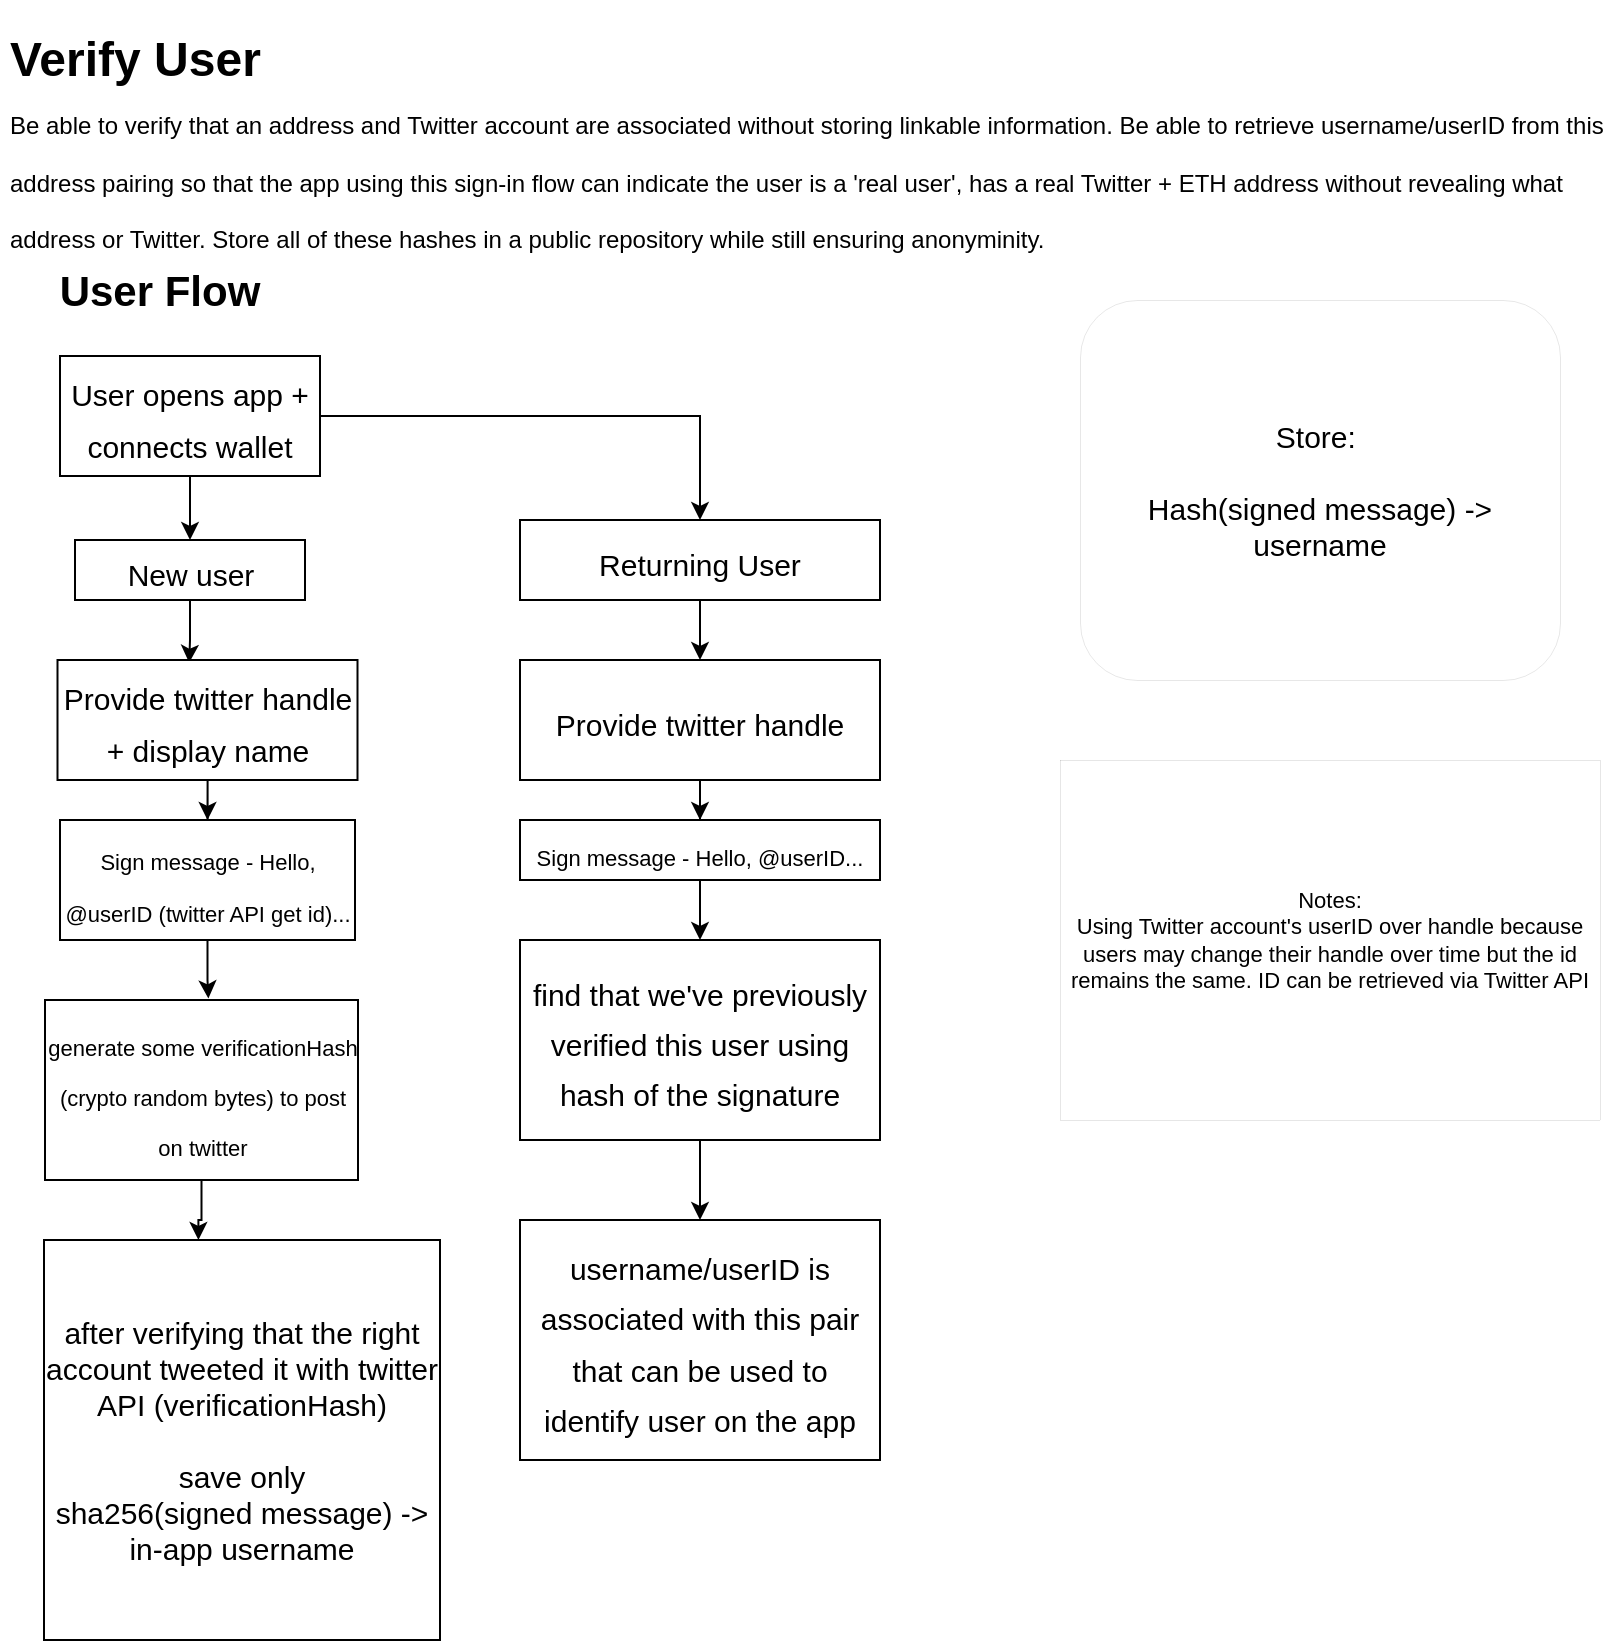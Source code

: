 <mxfile version="20.1.1" type="github">
  <diagram id="frotmppnRAkI8_DNOgKx" name="Page-1">
    <mxGraphModel dx="702" dy="454" grid="1" gridSize="10" guides="1" tooltips="1" connect="1" arrows="1" fold="1" page="1" pageScale="1" pageWidth="850" pageHeight="1100" math="0" shadow="0">
      <root>
        <mxCell id="0" />
        <mxCell id="1" parent="0" />
        <mxCell id="CW7KyH0B0hUuFeBV_yyw-3" value="&lt;h1&gt;&lt;span style=&quot;background-color: initial;&quot;&gt;Verify User&lt;br&gt;&lt;/span&gt;&lt;span style=&quot;font-size: 12px; font-weight: 400;&quot;&gt;Be able to verify that an address and Twitter account are associated without storing linkable information. Be able to retrieve username/userID from this address pairing so that the app using this sign-in flow can indicate the user is a &#39;real user&#39;, has a real Twitter + ETH address without revealing what address or Twitter. Store all of these hashes in a public repository while still ensuring anonyminity.&lt;/span&gt;&lt;/h1&gt;" style="text;html=1;strokeColor=none;fillColor=none;spacing=5;spacingTop=-20;whiteSpace=wrap;overflow=hidden;rounded=0;" vertex="1" parent="1">
          <mxGeometry x="20" y="20" width="810" height="120" as="geometry" />
        </mxCell>
        <mxCell id="CW7KyH0B0hUuFeBV_yyw-6" value="&lt;b&gt;&lt;font style=&quot;font-size: 21px;&quot;&gt;User Flow&lt;/font&gt;&lt;/b&gt;" style="text;html=1;strokeColor=none;fillColor=none;align=center;verticalAlign=middle;whiteSpace=wrap;rounded=0;" vertex="1" parent="1">
          <mxGeometry x="20" y="140" width="160" height="30" as="geometry" />
        </mxCell>
        <mxCell id="CW7KyH0B0hUuFeBV_yyw-10" style="edgeStyle=orthogonalEdgeStyle;rounded=0;orthogonalLoop=1;jettySize=auto;html=1;exitX=0.5;exitY=1;exitDx=0;exitDy=0;fontSize=21;" edge="1" parent="1" source="CW7KyH0B0hUuFeBV_yyw-7" target="CW7KyH0B0hUuFeBV_yyw-8">
          <mxGeometry relative="1" as="geometry" />
        </mxCell>
        <mxCell id="CW7KyH0B0hUuFeBV_yyw-11" style="edgeStyle=orthogonalEdgeStyle;rounded=0;orthogonalLoop=1;jettySize=auto;html=1;fontSize=21;" edge="1" parent="1" source="CW7KyH0B0hUuFeBV_yyw-7" target="CW7KyH0B0hUuFeBV_yyw-9">
          <mxGeometry relative="1" as="geometry" />
        </mxCell>
        <mxCell id="CW7KyH0B0hUuFeBV_yyw-7" value="&lt;font style=&quot;font-size: 15px;&quot;&gt;User opens app + connects wallet&lt;/font&gt;" style="rounded=0;whiteSpace=wrap;html=1;fontSize=21;" vertex="1" parent="1">
          <mxGeometry x="50" y="188" width="130" height="60" as="geometry" />
        </mxCell>
        <mxCell id="CW7KyH0B0hUuFeBV_yyw-24" style="edgeStyle=orthogonalEdgeStyle;rounded=0;orthogonalLoop=1;jettySize=auto;html=1;entryX=0.439;entryY=0.023;entryDx=0;entryDy=0;entryPerimeter=0;fontSize=15;" edge="1" parent="1" source="CW7KyH0B0hUuFeBV_yyw-8" target="CW7KyH0B0hUuFeBV_yyw-13">
          <mxGeometry relative="1" as="geometry" />
        </mxCell>
        <mxCell id="CW7KyH0B0hUuFeBV_yyw-8" value="&lt;font style=&quot;font-size: 15px;&quot;&gt;New user&lt;/font&gt;" style="rounded=0;whiteSpace=wrap;html=1;fontSize=21;" vertex="1" parent="1">
          <mxGeometry x="57.5" y="280" width="115" height="30" as="geometry" />
        </mxCell>
        <mxCell id="CW7KyH0B0hUuFeBV_yyw-28" style="edgeStyle=orthogonalEdgeStyle;rounded=0;orthogonalLoop=1;jettySize=auto;html=1;exitX=0.5;exitY=1;exitDx=0;exitDy=0;entryX=0.5;entryY=0;entryDx=0;entryDy=0;fontSize=15;" edge="1" parent="1" source="CW7KyH0B0hUuFeBV_yyw-9" target="CW7KyH0B0hUuFeBV_yyw-17">
          <mxGeometry relative="1" as="geometry" />
        </mxCell>
        <mxCell id="CW7KyH0B0hUuFeBV_yyw-9" value="&lt;font style=&quot;font-size: 15px;&quot;&gt;Returning User&lt;/font&gt;" style="rounded=0;whiteSpace=wrap;html=1;fontSize=21;" vertex="1" parent="1">
          <mxGeometry x="280" y="270" width="180" height="40" as="geometry" />
        </mxCell>
        <mxCell id="CW7KyH0B0hUuFeBV_yyw-25" style="edgeStyle=orthogonalEdgeStyle;rounded=0;orthogonalLoop=1;jettySize=auto;html=1;entryX=0.5;entryY=0;entryDx=0;entryDy=0;fontSize=15;" edge="1" parent="1" source="CW7KyH0B0hUuFeBV_yyw-13" target="CW7KyH0B0hUuFeBV_yyw-14">
          <mxGeometry relative="1" as="geometry" />
        </mxCell>
        <mxCell id="CW7KyH0B0hUuFeBV_yyw-13" value="&lt;font style=&quot;font-size: 15px;&quot;&gt;Provide twitter handle + display name&lt;/font&gt;" style="rounded=0;whiteSpace=wrap;html=1;fontSize=21;" vertex="1" parent="1">
          <mxGeometry x="48.75" y="340" width="150" height="60" as="geometry" />
        </mxCell>
        <mxCell id="CW7KyH0B0hUuFeBV_yyw-26" style="edgeStyle=orthogonalEdgeStyle;rounded=0;orthogonalLoop=1;jettySize=auto;html=1;entryX=0.522;entryY=-0.009;entryDx=0;entryDy=0;entryPerimeter=0;fontSize=15;" edge="1" parent="1" source="CW7KyH0B0hUuFeBV_yyw-14" target="CW7KyH0B0hUuFeBV_yyw-22">
          <mxGeometry relative="1" as="geometry" />
        </mxCell>
        <mxCell id="CW7KyH0B0hUuFeBV_yyw-14" value="&lt;font style=&quot;font-size: 11px;&quot;&gt;Sign message - Hello, @userID (twitter API get id)...&lt;/font&gt;" style="rounded=0;whiteSpace=wrap;html=1;fontSize=21;" vertex="1" parent="1">
          <mxGeometry x="50" y="420" width="147.5" height="60" as="geometry" />
        </mxCell>
        <mxCell id="CW7KyH0B0hUuFeBV_yyw-16" value="&lt;span style=&quot;font-size: 15px;&quot;&gt;after verifying that the right account tweeted it with twitter API (verificationHash)&lt;br&gt;&lt;br&gt;save only&lt;br&gt;sha256(signed message) -&amp;gt; in-app username&lt;br&gt;&lt;/span&gt;" style="rounded=0;whiteSpace=wrap;html=1;fontSize=11;" vertex="1" parent="1">
          <mxGeometry x="42" y="630" width="198" height="200" as="geometry" />
        </mxCell>
        <mxCell id="CW7KyH0B0hUuFeBV_yyw-29" style="edgeStyle=orthogonalEdgeStyle;rounded=0;orthogonalLoop=1;jettySize=auto;html=1;entryX=0.5;entryY=0;entryDx=0;entryDy=0;fontSize=15;" edge="1" parent="1" source="CW7KyH0B0hUuFeBV_yyw-17" target="CW7KyH0B0hUuFeBV_yyw-21">
          <mxGeometry relative="1" as="geometry" />
        </mxCell>
        <mxCell id="CW7KyH0B0hUuFeBV_yyw-17" value="&lt;font style=&quot;font-size: 15px;&quot;&gt;Provide twitter handle&lt;/font&gt;" style="rounded=0;whiteSpace=wrap;html=1;fontSize=21;" vertex="1" parent="1">
          <mxGeometry x="280" y="340" width="180" height="60" as="geometry" />
        </mxCell>
        <mxCell id="CW7KyH0B0hUuFeBV_yyw-31" style="edgeStyle=orthogonalEdgeStyle;rounded=0;orthogonalLoop=1;jettySize=auto;html=1;entryX=0.5;entryY=0;entryDx=0;entryDy=0;fontSize=15;" edge="1" parent="1" source="CW7KyH0B0hUuFeBV_yyw-18" target="CW7KyH0B0hUuFeBV_yyw-19">
          <mxGeometry relative="1" as="geometry" />
        </mxCell>
        <mxCell id="CW7KyH0B0hUuFeBV_yyw-18" value="&lt;font style=&quot;font-size: 15px;&quot;&gt;find that we&#39;ve previously verified this user using hash of the signature&lt;/font&gt;" style="rounded=0;whiteSpace=wrap;html=1;fontSize=21;" vertex="1" parent="1">
          <mxGeometry x="280" y="480" width="180" height="100" as="geometry" />
        </mxCell>
        <mxCell id="CW7KyH0B0hUuFeBV_yyw-19" value="&lt;font style=&quot;font-size: 15px;&quot;&gt;username/userID is associated with this pair that can be used to identify user on the app&lt;/font&gt;" style="rounded=0;whiteSpace=wrap;html=1;fontSize=21;" vertex="1" parent="1">
          <mxGeometry x="280" y="620" width="180" height="120" as="geometry" />
        </mxCell>
        <mxCell id="CW7KyH0B0hUuFeBV_yyw-20" value="Store:&amp;nbsp;&lt;br&gt;&lt;br&gt;Hash(signed message) -&amp;gt; username" style="rounded=1;whiteSpace=wrap;html=1;fontSize=15;strokeWidth=0;" vertex="1" parent="1">
          <mxGeometry x="560" y="160" width="240" height="190" as="geometry" />
        </mxCell>
        <mxCell id="CW7KyH0B0hUuFeBV_yyw-30" style="edgeStyle=orthogonalEdgeStyle;rounded=0;orthogonalLoop=1;jettySize=auto;html=1;entryX=0.5;entryY=0;entryDx=0;entryDy=0;fontSize=15;" edge="1" parent="1" source="CW7KyH0B0hUuFeBV_yyw-21" target="CW7KyH0B0hUuFeBV_yyw-18">
          <mxGeometry relative="1" as="geometry" />
        </mxCell>
        <mxCell id="CW7KyH0B0hUuFeBV_yyw-21" value="&lt;span style=&quot;font-size: 11px;&quot;&gt;Sign message - Hello, @userID...&lt;/span&gt;" style="rounded=0;whiteSpace=wrap;html=1;fontSize=21;" vertex="1" parent="1">
          <mxGeometry x="280" y="420" width="180" height="30" as="geometry" />
        </mxCell>
        <mxCell id="CW7KyH0B0hUuFeBV_yyw-27" style="edgeStyle=orthogonalEdgeStyle;rounded=0;orthogonalLoop=1;jettySize=auto;html=1;entryX=0.39;entryY=0;entryDx=0;entryDy=0;entryPerimeter=0;fontSize=15;" edge="1" parent="1" source="CW7KyH0B0hUuFeBV_yyw-22" target="CW7KyH0B0hUuFeBV_yyw-16">
          <mxGeometry relative="1" as="geometry" />
        </mxCell>
        <mxCell id="CW7KyH0B0hUuFeBV_yyw-22" value="&lt;font style=&quot;font-size: 11px;&quot;&gt;generate some verificationHash (crypto random bytes) to post on twitter&lt;/font&gt;" style="rounded=0;whiteSpace=wrap;html=1;fontSize=21;" vertex="1" parent="1">
          <mxGeometry x="42.5" y="510" width="156.5" height="90" as="geometry" />
        </mxCell>
        <mxCell id="CW7KyH0B0hUuFeBV_yyw-32" value="Notes:&lt;br&gt;Using Twitter account&#39;s userID over handle because users may change their handle over time but the id remains the same. ID can be retrieved via Twitter API" style="whiteSpace=wrap;html=1;fontSize=11;strokeWidth=0;" vertex="1" parent="1">
          <mxGeometry x="550" y="390" width="270" height="180" as="geometry" />
        </mxCell>
      </root>
    </mxGraphModel>
  </diagram>
</mxfile>
